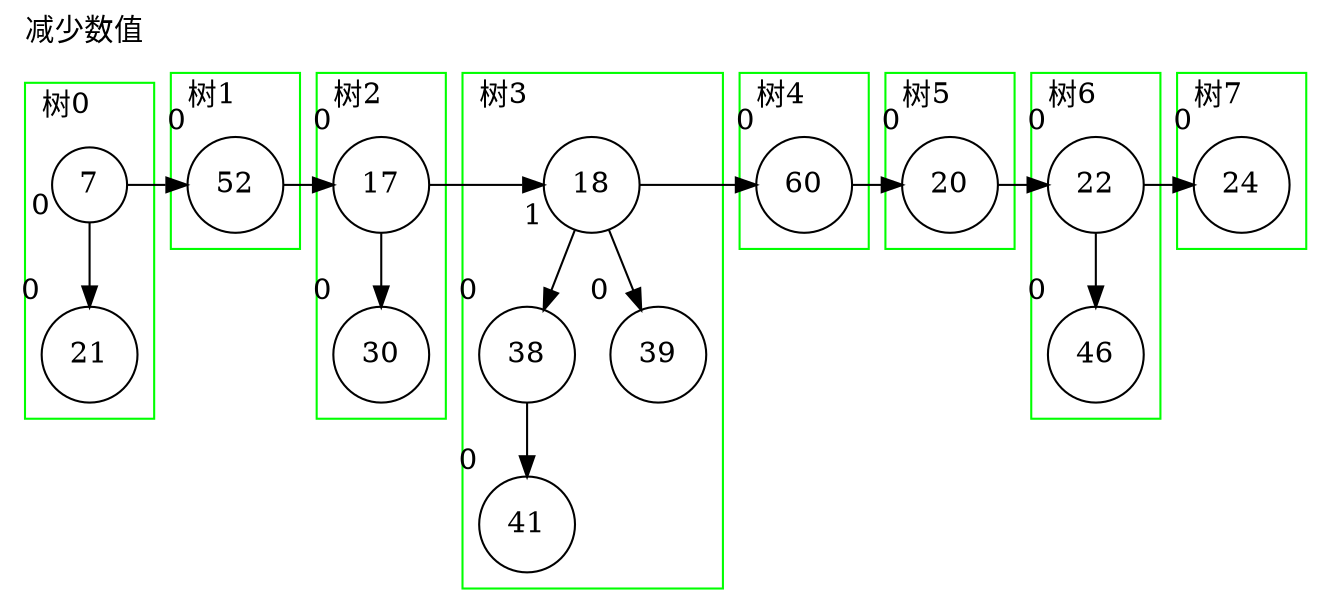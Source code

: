 digraph g{
node[shape=circle];
label="减少数值";
labeljust=l;
labelloc=t;
subgraph cluster_0 {
pencolor=green;label="树0";
n43[label=7, xlabel=0];
n44[label=21, xlabel=0];
n43->n44;
}
subgraph cluster_1 {
pencolor=green;label="树1";
n45[label=52, xlabel=0];
}
n43->n45[constraint=false];
subgraph cluster_2 {
pencolor=green;label="树2";
n46[label=17, xlabel=0];
n47[label=30, xlabel=0];
n46->n47;
}
n45->n46[constraint=false];
subgraph cluster_3 {
pencolor=green;label="树3";
n48[label=18, xlabel=1];
n49[label=38, xlabel=0];
n48->n49;
n50[label=41, xlabel=0];
n49->n50;
n51[label=39, xlabel=0];
n48->n51;
}
n46->n48[constraint=false];
subgraph cluster_4 {
pencolor=green;label="树4";
n52[label=60, xlabel=0];
}
n48->n52[constraint=false];
subgraph cluster_5 {
pencolor=green;label="树5";
n53[label=20, xlabel=0];
}
n52->n53[constraint=false];
subgraph cluster_6 {
pencolor=green;label="树6";
n54[label=22, xlabel=0];
n55[label=46, xlabel=0];
n54->n55;
}
n53->n54[constraint=false];
subgraph cluster_7 {
pencolor=green;label="树7";
n56[label=24, xlabel=0];
}
n54->n56[constraint=false];
}
